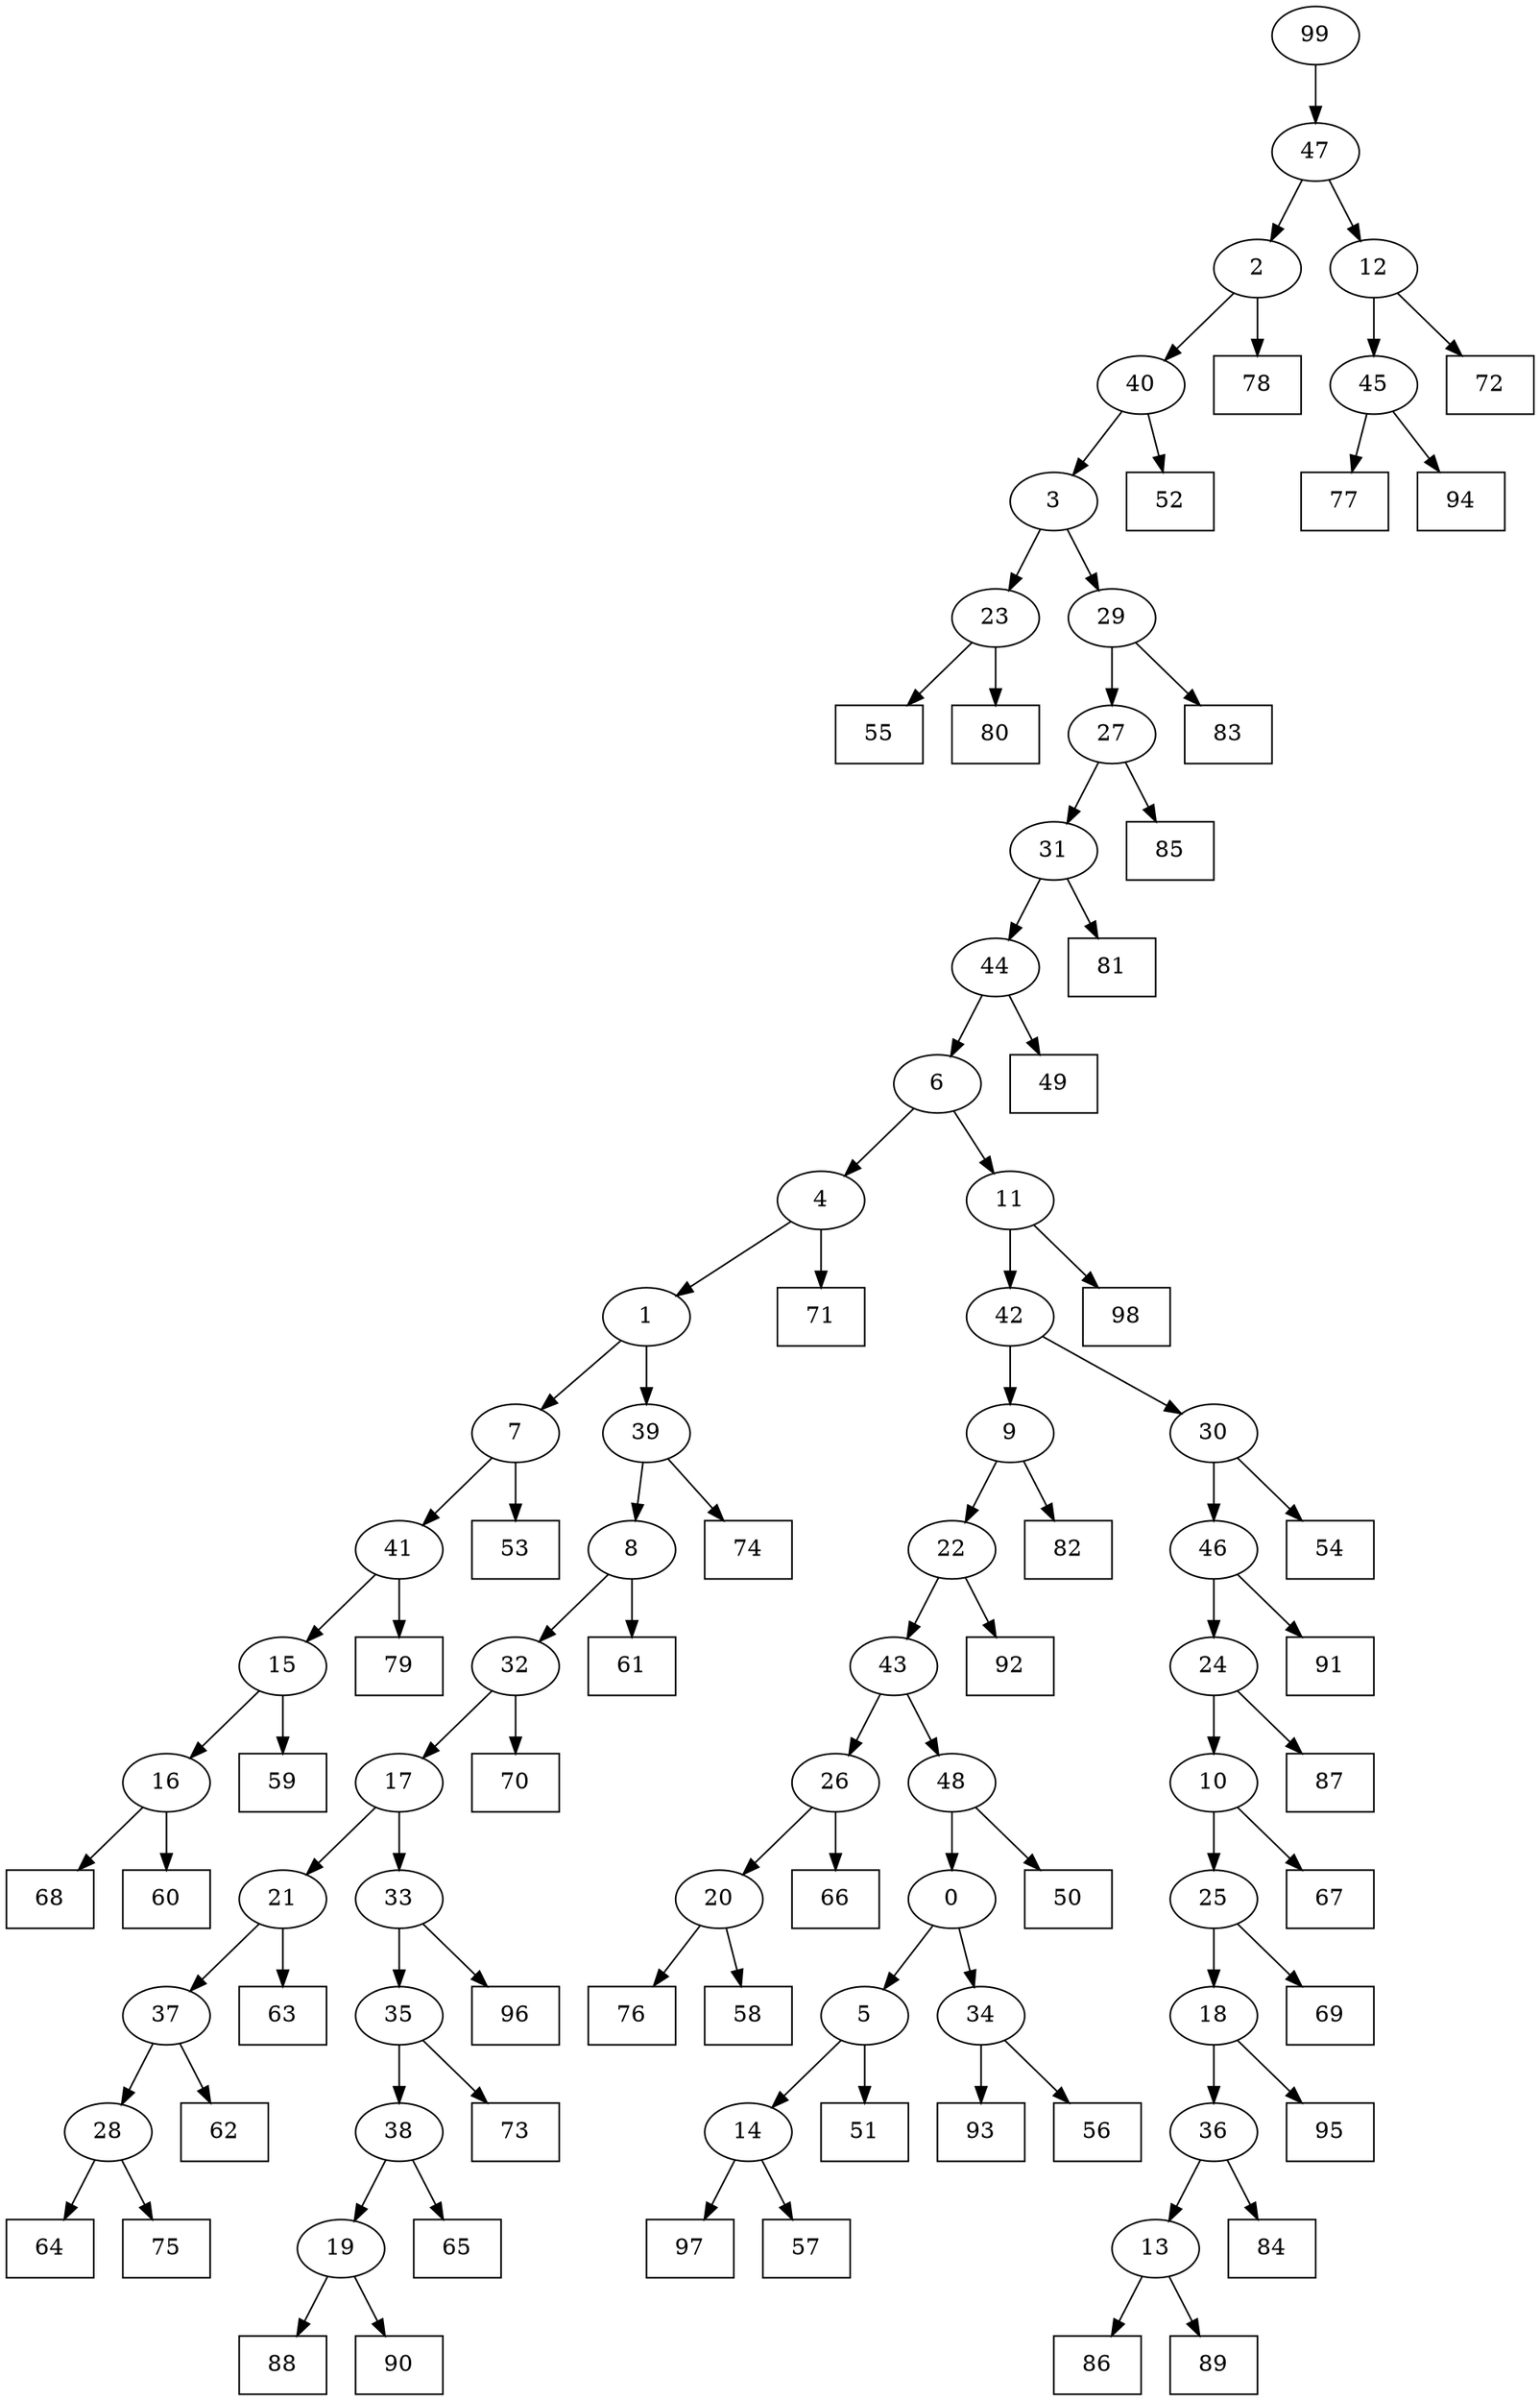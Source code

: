 digraph G {
0[label="0"];
1[label="1"];
2[label="2"];
3[label="3"];
4[label="4"];
5[label="5"];
6[label="6"];
7[label="7"];
8[label="8"];
9[label="9"];
10[label="10"];
11[label="11"];
12[label="12"];
13[label="13"];
14[label="14"];
15[label="15"];
16[label="16"];
17[label="17"];
18[label="18"];
19[label="19"];
20[label="20"];
21[label="21"];
22[label="22"];
23[label="23"];
24[label="24"];
25[label="25"];
26[label="26"];
27[label="27"];
28[label="28"];
29[label="29"];
30[label="30"];
31[label="31"];
32[label="32"];
33[label="33"];
34[label="34"];
35[label="35"];
36[label="36"];
37[label="37"];
38[label="38"];
39[label="39"];
40[label="40"];
41[label="41"];
42[label="42"];
43[label="43"];
44[label="44"];
45[label="45"];
46[label="46"];
47[label="47"];
48[label="48"];
49[shape=box,label="68"];
50[shape=box,label="63"];
51[shape=box,label="76"];
52[shape=box,label="77"];
53[shape=box,label="54"];
54[shape=box,label="79"];
55[shape=box,label="97"];
56[shape=box,label="85"];
57[shape=box,label="62"];
58[shape=box,label="87"];
59[shape=box,label="55"];
60[shape=box,label="81"];
61[shape=box,label="91"];
62[shape=box,label="80"];
63[shape=box,label="51"];
64[shape=box,label="71"];
65[shape=box,label="88"];
66[shape=box,label="93"];
67[shape=box,label="98"];
68[shape=box,label="94"];
69[shape=box,label="96"];
70[shape=box,label="95"];
71[shape=box,label="70"];
72[shape=box,label="64"];
73[shape=box,label="78"];
74[shape=box,label="83"];
75[shape=box,label="82"];
76[shape=box,label="74"];
77[shape=box,label="72"];
78[shape=box,label="66"];
79[shape=box,label="59"];
80[shape=box,label="86"];
81[shape=box,label="69"];
82[shape=box,label="89"];
83[shape=box,label="52"];
84[shape=box,label="92"];
85[shape=box,label="50"];
86[shape=box,label="53"];
87[shape=box,label="75"];
88[shape=box,label="73"];
89[shape=box,label="58"];
90[shape=box,label="90"];
91[shape=box,label="57"];
92[shape=box,label="56"];
93[shape=box,label="61"];
94[shape=box,label="65"];
95[shape=box,label="84"];
96[shape=box,label="60"];
97[shape=box,label="49"];
98[shape=box,label="67"];
99[label="99"];
34->92 ;
46->61 ;
37->57 ;
23->59 ;
26->78 ;
29->74 ;
25->81 ;
21->50 ;
7->86 ;
13->82 ;
46->24 ;
40->83 ;
33->69 ;
24->58 ;
0->34 ;
15->79 ;
17->33 ;
26->20 ;
36->95 ;
41->54 ;
18->70 ;
22->43 ;
33->35 ;
35->38 ;
38->94 ;
17->21 ;
9->22 ;
43->26 ;
32->71 ;
35->88 ;
10->98 ;
19->90 ;
38->19 ;
9->75 ;
22->84 ;
23->62 ;
30->53 ;
24->10 ;
28->72 ;
47->12 ;
13->80 ;
14->91 ;
30->46 ;
12->77 ;
5->14 ;
14->55 ;
12->45 ;
45->52 ;
2->73 ;
44->6 ;
20->51 ;
99->47 ;
45->68 ;
21->37 ;
19->65 ;
10->25 ;
25->18 ;
47->2 ;
40->3 ;
5->63 ;
0->5 ;
18->36 ;
36->13 ;
3->29 ;
16->96 ;
37->28 ;
28->87 ;
32->17 ;
8->93 ;
42->30 ;
3->23 ;
44->97 ;
34->66 ;
11->42 ;
27->31 ;
6->4 ;
4->64 ;
31->44 ;
6->11 ;
11->67 ;
20->89 ;
4->1 ;
1->7 ;
39->8 ;
8->32 ;
48->0 ;
7->41 ;
41->15 ;
42->9 ;
1->39 ;
39->76 ;
31->60 ;
15->16 ;
16->49 ;
43->48 ;
48->85 ;
2->40 ;
29->27 ;
27->56 ;
}
